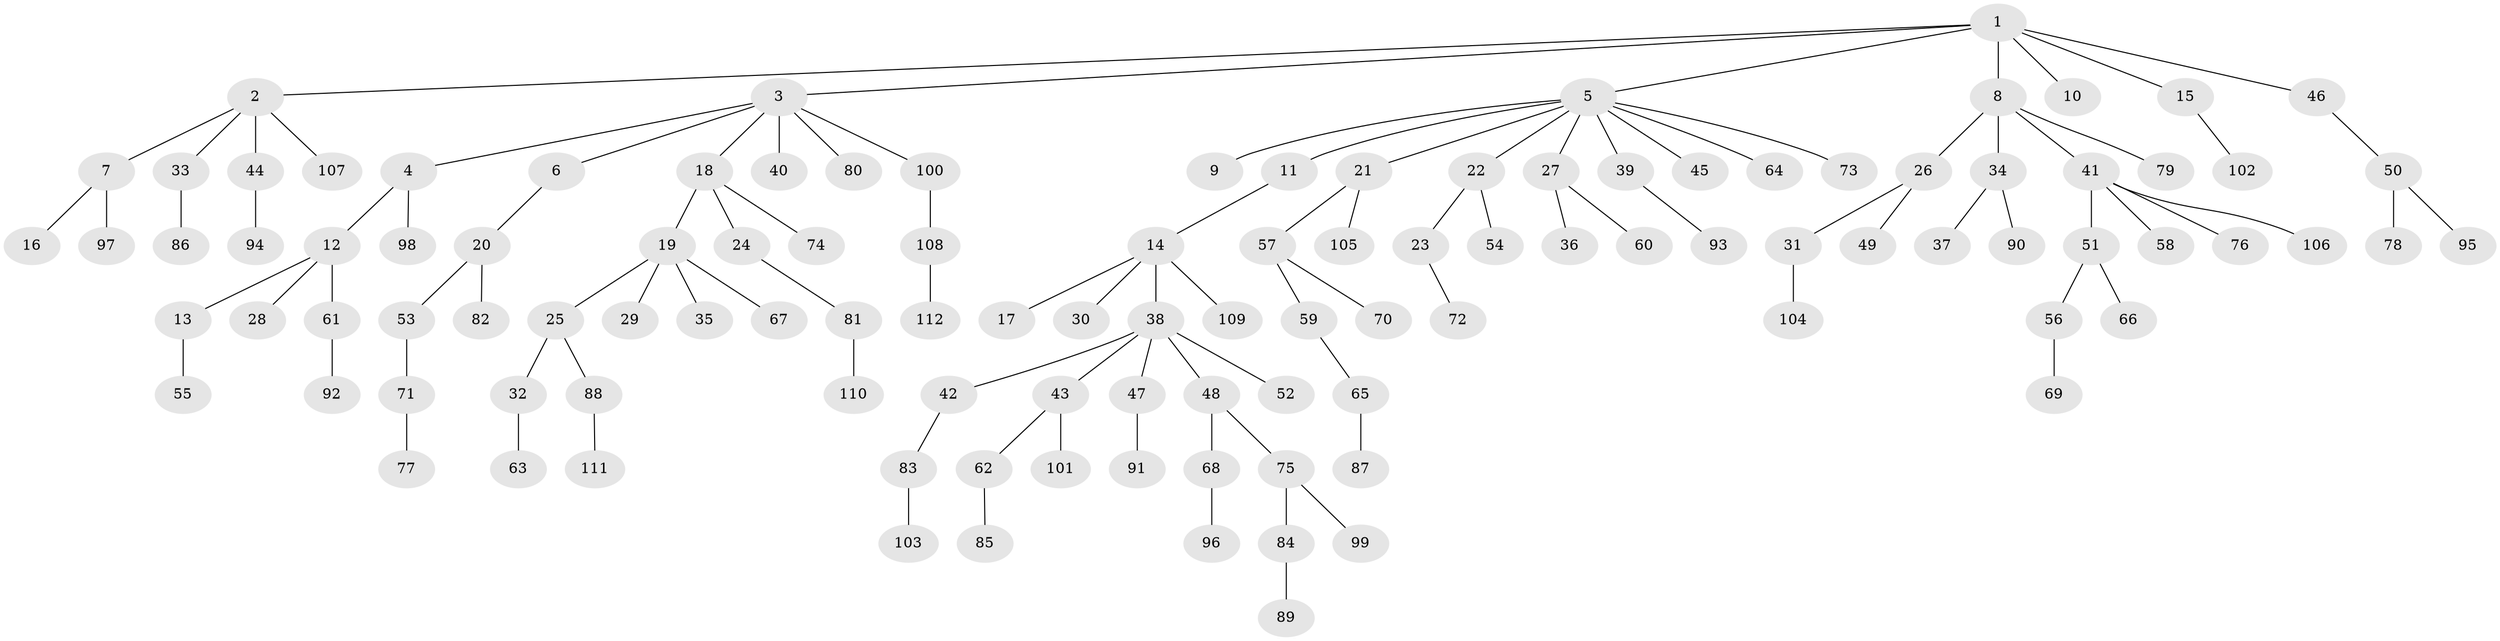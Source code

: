 // Generated by graph-tools (version 1.1) at 2025/11/02/27/25 16:11:26]
// undirected, 112 vertices, 111 edges
graph export_dot {
graph [start="1"]
  node [color=gray90,style=filled];
  1;
  2;
  3;
  4;
  5;
  6;
  7;
  8;
  9;
  10;
  11;
  12;
  13;
  14;
  15;
  16;
  17;
  18;
  19;
  20;
  21;
  22;
  23;
  24;
  25;
  26;
  27;
  28;
  29;
  30;
  31;
  32;
  33;
  34;
  35;
  36;
  37;
  38;
  39;
  40;
  41;
  42;
  43;
  44;
  45;
  46;
  47;
  48;
  49;
  50;
  51;
  52;
  53;
  54;
  55;
  56;
  57;
  58;
  59;
  60;
  61;
  62;
  63;
  64;
  65;
  66;
  67;
  68;
  69;
  70;
  71;
  72;
  73;
  74;
  75;
  76;
  77;
  78;
  79;
  80;
  81;
  82;
  83;
  84;
  85;
  86;
  87;
  88;
  89;
  90;
  91;
  92;
  93;
  94;
  95;
  96;
  97;
  98;
  99;
  100;
  101;
  102;
  103;
  104;
  105;
  106;
  107;
  108;
  109;
  110;
  111;
  112;
  1 -- 2;
  1 -- 3;
  1 -- 5;
  1 -- 8;
  1 -- 10;
  1 -- 15;
  1 -- 46;
  2 -- 7;
  2 -- 33;
  2 -- 44;
  2 -- 107;
  3 -- 4;
  3 -- 6;
  3 -- 18;
  3 -- 40;
  3 -- 80;
  3 -- 100;
  4 -- 12;
  4 -- 98;
  5 -- 9;
  5 -- 11;
  5 -- 21;
  5 -- 22;
  5 -- 27;
  5 -- 39;
  5 -- 45;
  5 -- 64;
  5 -- 73;
  6 -- 20;
  7 -- 16;
  7 -- 97;
  8 -- 26;
  8 -- 34;
  8 -- 41;
  8 -- 79;
  11 -- 14;
  12 -- 13;
  12 -- 28;
  12 -- 61;
  13 -- 55;
  14 -- 17;
  14 -- 30;
  14 -- 38;
  14 -- 109;
  15 -- 102;
  18 -- 19;
  18 -- 24;
  18 -- 74;
  19 -- 25;
  19 -- 29;
  19 -- 35;
  19 -- 67;
  20 -- 53;
  20 -- 82;
  21 -- 57;
  21 -- 105;
  22 -- 23;
  22 -- 54;
  23 -- 72;
  24 -- 81;
  25 -- 32;
  25 -- 88;
  26 -- 31;
  26 -- 49;
  27 -- 36;
  27 -- 60;
  31 -- 104;
  32 -- 63;
  33 -- 86;
  34 -- 37;
  34 -- 90;
  38 -- 42;
  38 -- 43;
  38 -- 47;
  38 -- 48;
  38 -- 52;
  39 -- 93;
  41 -- 51;
  41 -- 58;
  41 -- 76;
  41 -- 106;
  42 -- 83;
  43 -- 62;
  43 -- 101;
  44 -- 94;
  46 -- 50;
  47 -- 91;
  48 -- 68;
  48 -- 75;
  50 -- 78;
  50 -- 95;
  51 -- 56;
  51 -- 66;
  53 -- 71;
  56 -- 69;
  57 -- 59;
  57 -- 70;
  59 -- 65;
  61 -- 92;
  62 -- 85;
  65 -- 87;
  68 -- 96;
  71 -- 77;
  75 -- 84;
  75 -- 99;
  81 -- 110;
  83 -- 103;
  84 -- 89;
  88 -- 111;
  100 -- 108;
  108 -- 112;
}
